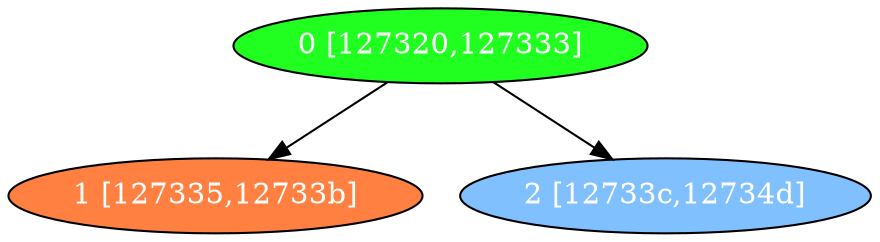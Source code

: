 diGraph libnss3{
	libnss3_0  [style=filled fillcolor="#20FF20" fontcolor="#ffffff" shape=oval label="0 [127320,127333]"]
	libnss3_1  [style=filled fillcolor="#FF8040" fontcolor="#ffffff" shape=oval label="1 [127335,12733b]"]
	libnss3_2  [style=filled fillcolor="#80C0FF" fontcolor="#ffffff" shape=oval label="2 [12733c,12734d]"]

	libnss3_0 -> libnss3_1
	libnss3_0 -> libnss3_2
}